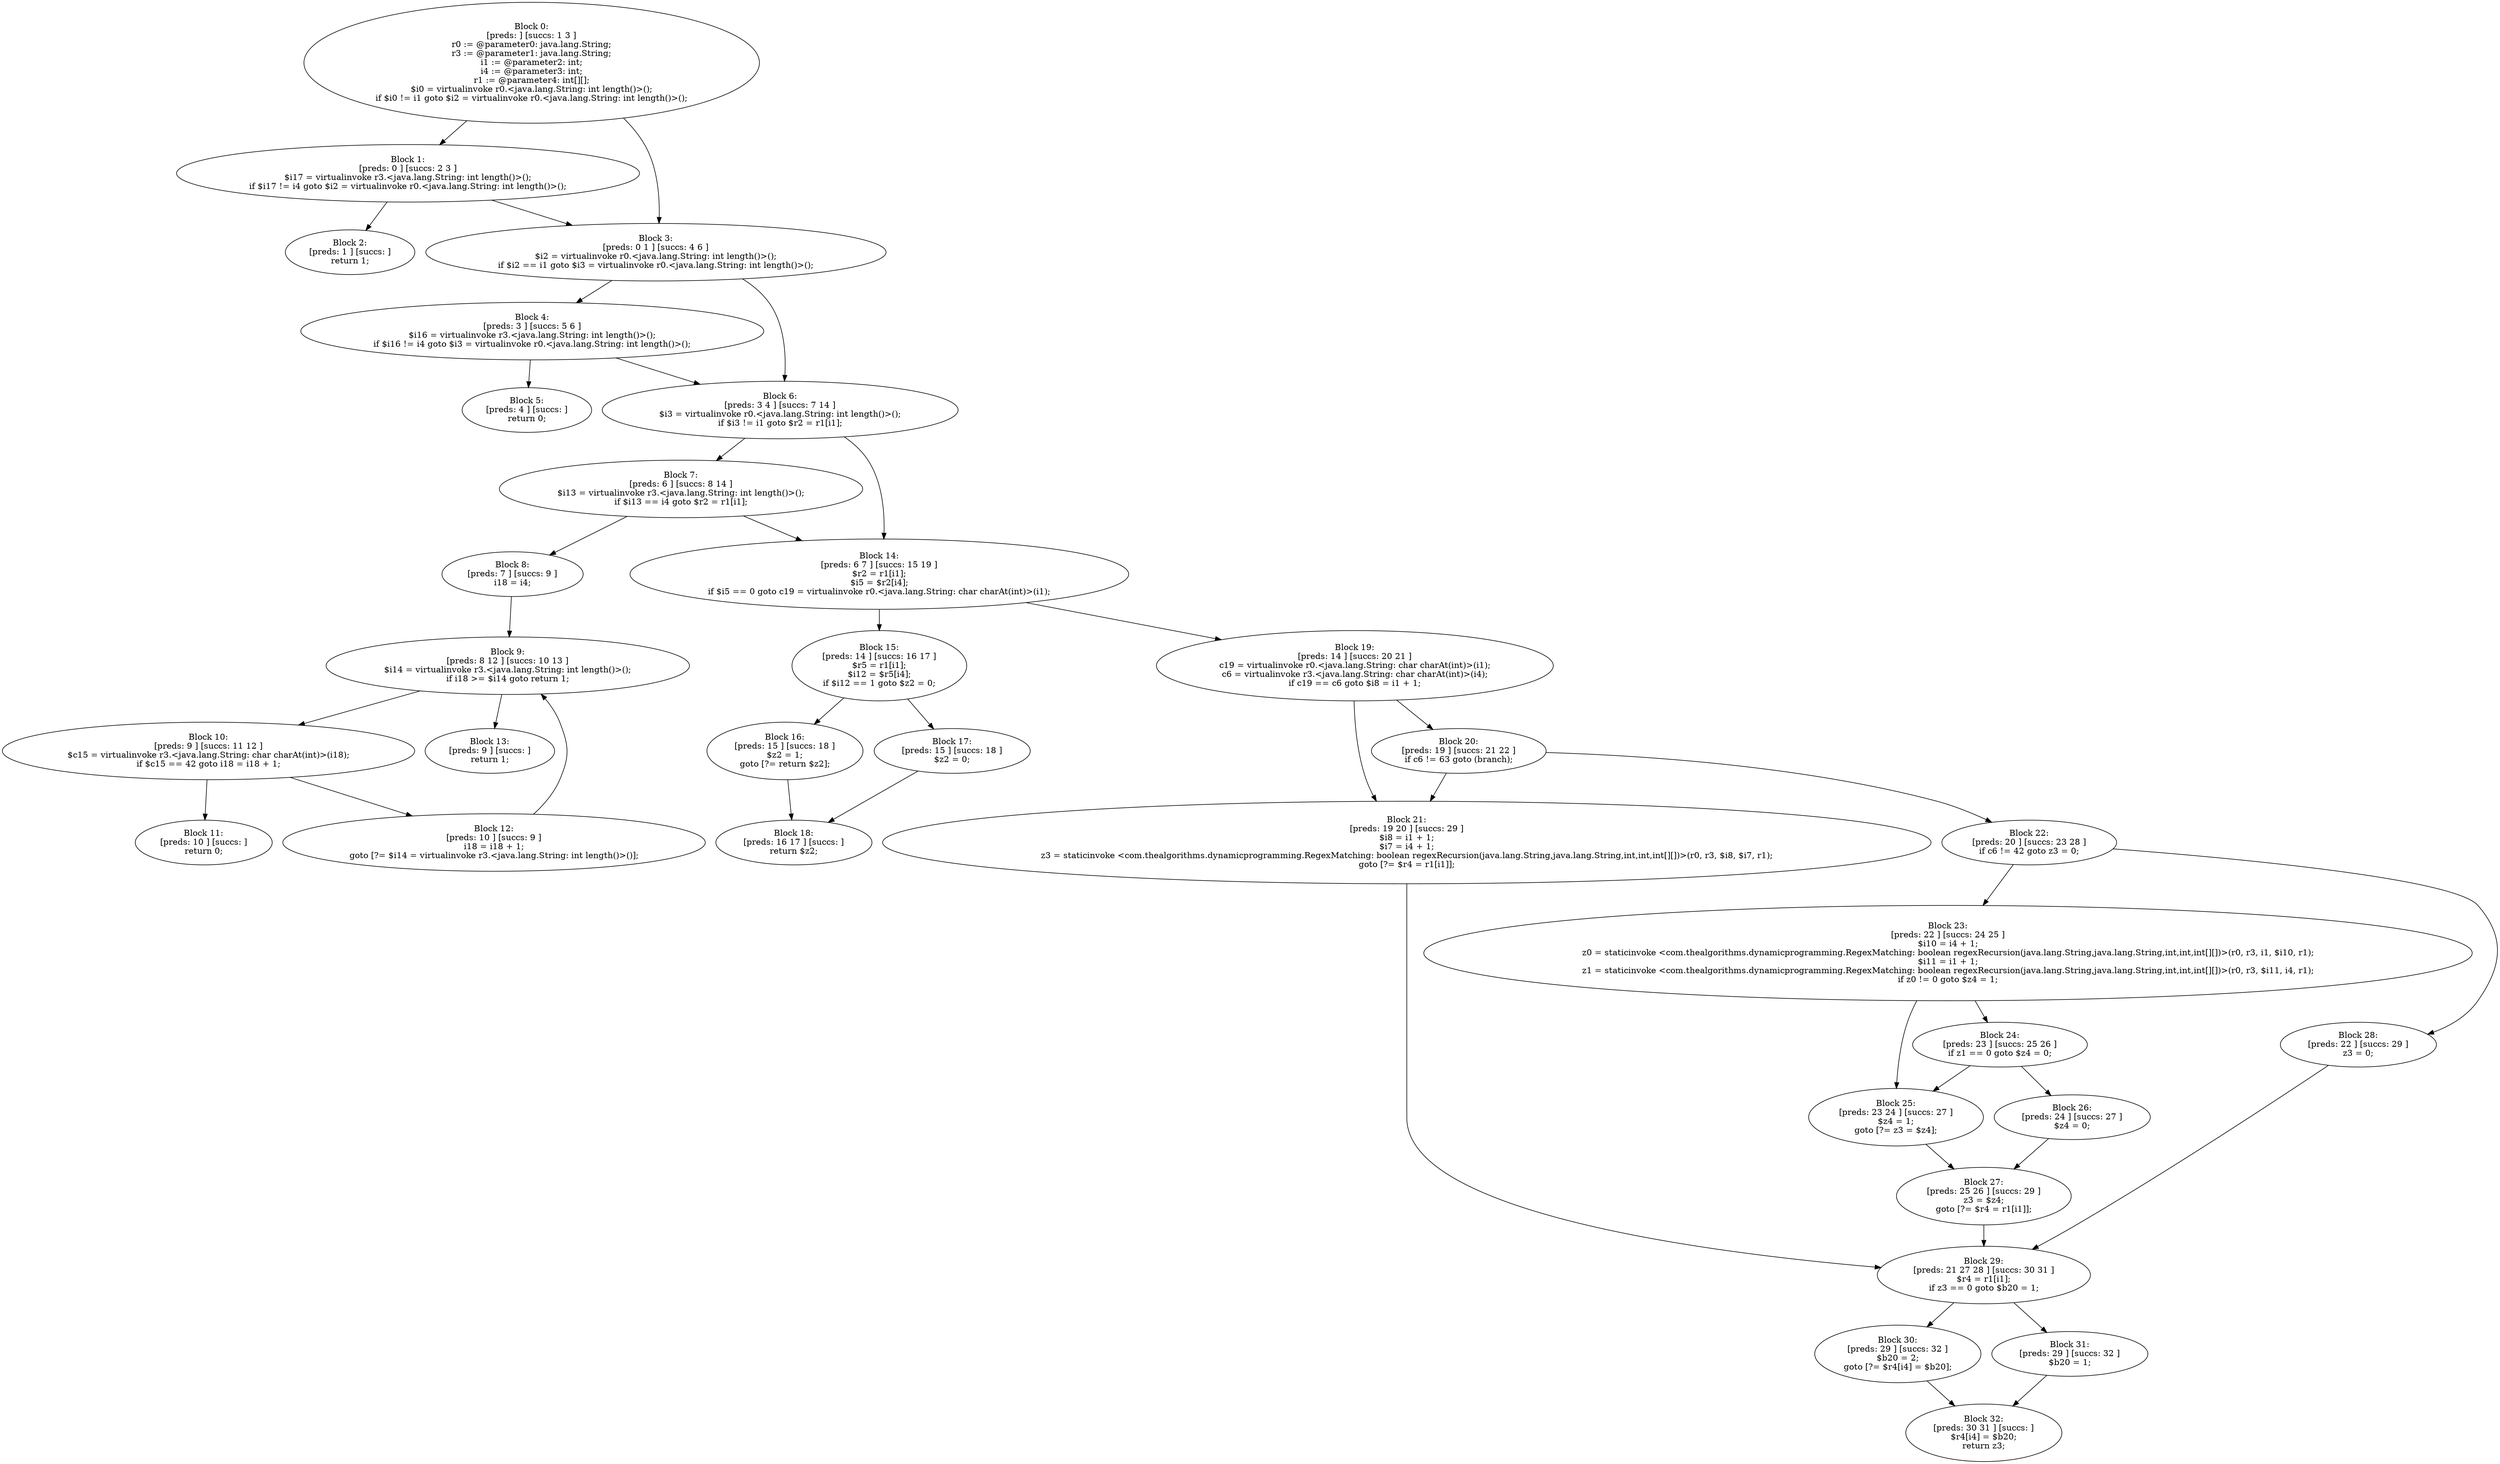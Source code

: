 digraph "unitGraph" {
    "Block 0:
[preds: ] [succs: 1 3 ]
r0 := @parameter0: java.lang.String;
r3 := @parameter1: java.lang.String;
i1 := @parameter2: int;
i4 := @parameter3: int;
r1 := @parameter4: int[][];
$i0 = virtualinvoke r0.<java.lang.String: int length()>();
if $i0 != i1 goto $i2 = virtualinvoke r0.<java.lang.String: int length()>();
"
    "Block 1:
[preds: 0 ] [succs: 2 3 ]
$i17 = virtualinvoke r3.<java.lang.String: int length()>();
if $i17 != i4 goto $i2 = virtualinvoke r0.<java.lang.String: int length()>();
"
    "Block 2:
[preds: 1 ] [succs: ]
return 1;
"
    "Block 3:
[preds: 0 1 ] [succs: 4 6 ]
$i2 = virtualinvoke r0.<java.lang.String: int length()>();
if $i2 == i1 goto $i3 = virtualinvoke r0.<java.lang.String: int length()>();
"
    "Block 4:
[preds: 3 ] [succs: 5 6 ]
$i16 = virtualinvoke r3.<java.lang.String: int length()>();
if $i16 != i4 goto $i3 = virtualinvoke r0.<java.lang.String: int length()>();
"
    "Block 5:
[preds: 4 ] [succs: ]
return 0;
"
    "Block 6:
[preds: 3 4 ] [succs: 7 14 ]
$i3 = virtualinvoke r0.<java.lang.String: int length()>();
if $i3 != i1 goto $r2 = r1[i1];
"
    "Block 7:
[preds: 6 ] [succs: 8 14 ]
$i13 = virtualinvoke r3.<java.lang.String: int length()>();
if $i13 == i4 goto $r2 = r1[i1];
"
    "Block 8:
[preds: 7 ] [succs: 9 ]
i18 = i4;
"
    "Block 9:
[preds: 8 12 ] [succs: 10 13 ]
$i14 = virtualinvoke r3.<java.lang.String: int length()>();
if i18 >= $i14 goto return 1;
"
    "Block 10:
[preds: 9 ] [succs: 11 12 ]
$c15 = virtualinvoke r3.<java.lang.String: char charAt(int)>(i18);
if $c15 == 42 goto i18 = i18 + 1;
"
    "Block 11:
[preds: 10 ] [succs: ]
return 0;
"
    "Block 12:
[preds: 10 ] [succs: 9 ]
i18 = i18 + 1;
goto [?= $i14 = virtualinvoke r3.<java.lang.String: int length()>()];
"
    "Block 13:
[preds: 9 ] [succs: ]
return 1;
"
    "Block 14:
[preds: 6 7 ] [succs: 15 19 ]
$r2 = r1[i1];
$i5 = $r2[i4];
if $i5 == 0 goto c19 = virtualinvoke r0.<java.lang.String: char charAt(int)>(i1);
"
    "Block 15:
[preds: 14 ] [succs: 16 17 ]
$r5 = r1[i1];
$i12 = $r5[i4];
if $i12 == 1 goto $z2 = 0;
"
    "Block 16:
[preds: 15 ] [succs: 18 ]
$z2 = 1;
goto [?= return $z2];
"
    "Block 17:
[preds: 15 ] [succs: 18 ]
$z2 = 0;
"
    "Block 18:
[preds: 16 17 ] [succs: ]
return $z2;
"
    "Block 19:
[preds: 14 ] [succs: 20 21 ]
c19 = virtualinvoke r0.<java.lang.String: char charAt(int)>(i1);
c6 = virtualinvoke r3.<java.lang.String: char charAt(int)>(i4);
if c19 == c6 goto $i8 = i1 + 1;
"
    "Block 20:
[preds: 19 ] [succs: 21 22 ]
if c6 != 63 goto (branch);
"
    "Block 21:
[preds: 19 20 ] [succs: 29 ]
$i8 = i1 + 1;
$i7 = i4 + 1;
z3 = staticinvoke <com.thealgorithms.dynamicprogramming.RegexMatching: boolean regexRecursion(java.lang.String,java.lang.String,int,int,int[][])>(r0, r3, $i8, $i7, r1);
goto [?= $r4 = r1[i1]];
"
    "Block 22:
[preds: 20 ] [succs: 23 28 ]
if c6 != 42 goto z3 = 0;
"
    "Block 23:
[preds: 22 ] [succs: 24 25 ]
$i10 = i4 + 1;
z0 = staticinvoke <com.thealgorithms.dynamicprogramming.RegexMatching: boolean regexRecursion(java.lang.String,java.lang.String,int,int,int[][])>(r0, r3, i1, $i10, r1);
$i11 = i1 + 1;
z1 = staticinvoke <com.thealgorithms.dynamicprogramming.RegexMatching: boolean regexRecursion(java.lang.String,java.lang.String,int,int,int[][])>(r0, r3, $i11, i4, r1);
if z0 != 0 goto $z4 = 1;
"
    "Block 24:
[preds: 23 ] [succs: 25 26 ]
if z1 == 0 goto $z4 = 0;
"
    "Block 25:
[preds: 23 24 ] [succs: 27 ]
$z4 = 1;
goto [?= z3 = $z4];
"
    "Block 26:
[preds: 24 ] [succs: 27 ]
$z4 = 0;
"
    "Block 27:
[preds: 25 26 ] [succs: 29 ]
z3 = $z4;
goto [?= $r4 = r1[i1]];
"
    "Block 28:
[preds: 22 ] [succs: 29 ]
z3 = 0;
"
    "Block 29:
[preds: 21 27 28 ] [succs: 30 31 ]
$r4 = r1[i1];
if z3 == 0 goto $b20 = 1;
"
    "Block 30:
[preds: 29 ] [succs: 32 ]
$b20 = 2;
goto [?= $r4[i4] = $b20];
"
    "Block 31:
[preds: 29 ] [succs: 32 ]
$b20 = 1;
"
    "Block 32:
[preds: 30 31 ] [succs: ]
$r4[i4] = $b20;
return z3;
"
    "Block 0:
[preds: ] [succs: 1 3 ]
r0 := @parameter0: java.lang.String;
r3 := @parameter1: java.lang.String;
i1 := @parameter2: int;
i4 := @parameter3: int;
r1 := @parameter4: int[][];
$i0 = virtualinvoke r0.<java.lang.String: int length()>();
if $i0 != i1 goto $i2 = virtualinvoke r0.<java.lang.String: int length()>();
"->"Block 1:
[preds: 0 ] [succs: 2 3 ]
$i17 = virtualinvoke r3.<java.lang.String: int length()>();
if $i17 != i4 goto $i2 = virtualinvoke r0.<java.lang.String: int length()>();
";
    "Block 0:
[preds: ] [succs: 1 3 ]
r0 := @parameter0: java.lang.String;
r3 := @parameter1: java.lang.String;
i1 := @parameter2: int;
i4 := @parameter3: int;
r1 := @parameter4: int[][];
$i0 = virtualinvoke r0.<java.lang.String: int length()>();
if $i0 != i1 goto $i2 = virtualinvoke r0.<java.lang.String: int length()>();
"->"Block 3:
[preds: 0 1 ] [succs: 4 6 ]
$i2 = virtualinvoke r0.<java.lang.String: int length()>();
if $i2 == i1 goto $i3 = virtualinvoke r0.<java.lang.String: int length()>();
";
    "Block 1:
[preds: 0 ] [succs: 2 3 ]
$i17 = virtualinvoke r3.<java.lang.String: int length()>();
if $i17 != i4 goto $i2 = virtualinvoke r0.<java.lang.String: int length()>();
"->"Block 2:
[preds: 1 ] [succs: ]
return 1;
";
    "Block 1:
[preds: 0 ] [succs: 2 3 ]
$i17 = virtualinvoke r3.<java.lang.String: int length()>();
if $i17 != i4 goto $i2 = virtualinvoke r0.<java.lang.String: int length()>();
"->"Block 3:
[preds: 0 1 ] [succs: 4 6 ]
$i2 = virtualinvoke r0.<java.lang.String: int length()>();
if $i2 == i1 goto $i3 = virtualinvoke r0.<java.lang.String: int length()>();
";
    "Block 3:
[preds: 0 1 ] [succs: 4 6 ]
$i2 = virtualinvoke r0.<java.lang.String: int length()>();
if $i2 == i1 goto $i3 = virtualinvoke r0.<java.lang.String: int length()>();
"->"Block 4:
[preds: 3 ] [succs: 5 6 ]
$i16 = virtualinvoke r3.<java.lang.String: int length()>();
if $i16 != i4 goto $i3 = virtualinvoke r0.<java.lang.String: int length()>();
";
    "Block 3:
[preds: 0 1 ] [succs: 4 6 ]
$i2 = virtualinvoke r0.<java.lang.String: int length()>();
if $i2 == i1 goto $i3 = virtualinvoke r0.<java.lang.String: int length()>();
"->"Block 6:
[preds: 3 4 ] [succs: 7 14 ]
$i3 = virtualinvoke r0.<java.lang.String: int length()>();
if $i3 != i1 goto $r2 = r1[i1];
";
    "Block 4:
[preds: 3 ] [succs: 5 6 ]
$i16 = virtualinvoke r3.<java.lang.String: int length()>();
if $i16 != i4 goto $i3 = virtualinvoke r0.<java.lang.String: int length()>();
"->"Block 5:
[preds: 4 ] [succs: ]
return 0;
";
    "Block 4:
[preds: 3 ] [succs: 5 6 ]
$i16 = virtualinvoke r3.<java.lang.String: int length()>();
if $i16 != i4 goto $i3 = virtualinvoke r0.<java.lang.String: int length()>();
"->"Block 6:
[preds: 3 4 ] [succs: 7 14 ]
$i3 = virtualinvoke r0.<java.lang.String: int length()>();
if $i3 != i1 goto $r2 = r1[i1];
";
    "Block 6:
[preds: 3 4 ] [succs: 7 14 ]
$i3 = virtualinvoke r0.<java.lang.String: int length()>();
if $i3 != i1 goto $r2 = r1[i1];
"->"Block 7:
[preds: 6 ] [succs: 8 14 ]
$i13 = virtualinvoke r3.<java.lang.String: int length()>();
if $i13 == i4 goto $r2 = r1[i1];
";
    "Block 6:
[preds: 3 4 ] [succs: 7 14 ]
$i3 = virtualinvoke r0.<java.lang.String: int length()>();
if $i3 != i1 goto $r2 = r1[i1];
"->"Block 14:
[preds: 6 7 ] [succs: 15 19 ]
$r2 = r1[i1];
$i5 = $r2[i4];
if $i5 == 0 goto c19 = virtualinvoke r0.<java.lang.String: char charAt(int)>(i1);
";
    "Block 7:
[preds: 6 ] [succs: 8 14 ]
$i13 = virtualinvoke r3.<java.lang.String: int length()>();
if $i13 == i4 goto $r2 = r1[i1];
"->"Block 8:
[preds: 7 ] [succs: 9 ]
i18 = i4;
";
    "Block 7:
[preds: 6 ] [succs: 8 14 ]
$i13 = virtualinvoke r3.<java.lang.String: int length()>();
if $i13 == i4 goto $r2 = r1[i1];
"->"Block 14:
[preds: 6 7 ] [succs: 15 19 ]
$r2 = r1[i1];
$i5 = $r2[i4];
if $i5 == 0 goto c19 = virtualinvoke r0.<java.lang.String: char charAt(int)>(i1);
";
    "Block 8:
[preds: 7 ] [succs: 9 ]
i18 = i4;
"->"Block 9:
[preds: 8 12 ] [succs: 10 13 ]
$i14 = virtualinvoke r3.<java.lang.String: int length()>();
if i18 >= $i14 goto return 1;
";
    "Block 9:
[preds: 8 12 ] [succs: 10 13 ]
$i14 = virtualinvoke r3.<java.lang.String: int length()>();
if i18 >= $i14 goto return 1;
"->"Block 10:
[preds: 9 ] [succs: 11 12 ]
$c15 = virtualinvoke r3.<java.lang.String: char charAt(int)>(i18);
if $c15 == 42 goto i18 = i18 + 1;
";
    "Block 9:
[preds: 8 12 ] [succs: 10 13 ]
$i14 = virtualinvoke r3.<java.lang.String: int length()>();
if i18 >= $i14 goto return 1;
"->"Block 13:
[preds: 9 ] [succs: ]
return 1;
";
    "Block 10:
[preds: 9 ] [succs: 11 12 ]
$c15 = virtualinvoke r3.<java.lang.String: char charAt(int)>(i18);
if $c15 == 42 goto i18 = i18 + 1;
"->"Block 11:
[preds: 10 ] [succs: ]
return 0;
";
    "Block 10:
[preds: 9 ] [succs: 11 12 ]
$c15 = virtualinvoke r3.<java.lang.String: char charAt(int)>(i18);
if $c15 == 42 goto i18 = i18 + 1;
"->"Block 12:
[preds: 10 ] [succs: 9 ]
i18 = i18 + 1;
goto [?= $i14 = virtualinvoke r3.<java.lang.String: int length()>()];
";
    "Block 12:
[preds: 10 ] [succs: 9 ]
i18 = i18 + 1;
goto [?= $i14 = virtualinvoke r3.<java.lang.String: int length()>()];
"->"Block 9:
[preds: 8 12 ] [succs: 10 13 ]
$i14 = virtualinvoke r3.<java.lang.String: int length()>();
if i18 >= $i14 goto return 1;
";
    "Block 14:
[preds: 6 7 ] [succs: 15 19 ]
$r2 = r1[i1];
$i5 = $r2[i4];
if $i5 == 0 goto c19 = virtualinvoke r0.<java.lang.String: char charAt(int)>(i1);
"->"Block 15:
[preds: 14 ] [succs: 16 17 ]
$r5 = r1[i1];
$i12 = $r5[i4];
if $i12 == 1 goto $z2 = 0;
";
    "Block 14:
[preds: 6 7 ] [succs: 15 19 ]
$r2 = r1[i1];
$i5 = $r2[i4];
if $i5 == 0 goto c19 = virtualinvoke r0.<java.lang.String: char charAt(int)>(i1);
"->"Block 19:
[preds: 14 ] [succs: 20 21 ]
c19 = virtualinvoke r0.<java.lang.String: char charAt(int)>(i1);
c6 = virtualinvoke r3.<java.lang.String: char charAt(int)>(i4);
if c19 == c6 goto $i8 = i1 + 1;
";
    "Block 15:
[preds: 14 ] [succs: 16 17 ]
$r5 = r1[i1];
$i12 = $r5[i4];
if $i12 == 1 goto $z2 = 0;
"->"Block 16:
[preds: 15 ] [succs: 18 ]
$z2 = 1;
goto [?= return $z2];
";
    "Block 15:
[preds: 14 ] [succs: 16 17 ]
$r5 = r1[i1];
$i12 = $r5[i4];
if $i12 == 1 goto $z2 = 0;
"->"Block 17:
[preds: 15 ] [succs: 18 ]
$z2 = 0;
";
    "Block 16:
[preds: 15 ] [succs: 18 ]
$z2 = 1;
goto [?= return $z2];
"->"Block 18:
[preds: 16 17 ] [succs: ]
return $z2;
";
    "Block 17:
[preds: 15 ] [succs: 18 ]
$z2 = 0;
"->"Block 18:
[preds: 16 17 ] [succs: ]
return $z2;
";
    "Block 19:
[preds: 14 ] [succs: 20 21 ]
c19 = virtualinvoke r0.<java.lang.String: char charAt(int)>(i1);
c6 = virtualinvoke r3.<java.lang.String: char charAt(int)>(i4);
if c19 == c6 goto $i8 = i1 + 1;
"->"Block 20:
[preds: 19 ] [succs: 21 22 ]
if c6 != 63 goto (branch);
";
    "Block 19:
[preds: 14 ] [succs: 20 21 ]
c19 = virtualinvoke r0.<java.lang.String: char charAt(int)>(i1);
c6 = virtualinvoke r3.<java.lang.String: char charAt(int)>(i4);
if c19 == c6 goto $i8 = i1 + 1;
"->"Block 21:
[preds: 19 20 ] [succs: 29 ]
$i8 = i1 + 1;
$i7 = i4 + 1;
z3 = staticinvoke <com.thealgorithms.dynamicprogramming.RegexMatching: boolean regexRecursion(java.lang.String,java.lang.String,int,int,int[][])>(r0, r3, $i8, $i7, r1);
goto [?= $r4 = r1[i1]];
";
    "Block 20:
[preds: 19 ] [succs: 21 22 ]
if c6 != 63 goto (branch);
"->"Block 21:
[preds: 19 20 ] [succs: 29 ]
$i8 = i1 + 1;
$i7 = i4 + 1;
z3 = staticinvoke <com.thealgorithms.dynamicprogramming.RegexMatching: boolean regexRecursion(java.lang.String,java.lang.String,int,int,int[][])>(r0, r3, $i8, $i7, r1);
goto [?= $r4 = r1[i1]];
";
    "Block 20:
[preds: 19 ] [succs: 21 22 ]
if c6 != 63 goto (branch);
"->"Block 22:
[preds: 20 ] [succs: 23 28 ]
if c6 != 42 goto z3 = 0;
";
    "Block 21:
[preds: 19 20 ] [succs: 29 ]
$i8 = i1 + 1;
$i7 = i4 + 1;
z3 = staticinvoke <com.thealgorithms.dynamicprogramming.RegexMatching: boolean regexRecursion(java.lang.String,java.lang.String,int,int,int[][])>(r0, r3, $i8, $i7, r1);
goto [?= $r4 = r1[i1]];
"->"Block 29:
[preds: 21 27 28 ] [succs: 30 31 ]
$r4 = r1[i1];
if z3 == 0 goto $b20 = 1;
";
    "Block 22:
[preds: 20 ] [succs: 23 28 ]
if c6 != 42 goto z3 = 0;
"->"Block 23:
[preds: 22 ] [succs: 24 25 ]
$i10 = i4 + 1;
z0 = staticinvoke <com.thealgorithms.dynamicprogramming.RegexMatching: boolean regexRecursion(java.lang.String,java.lang.String,int,int,int[][])>(r0, r3, i1, $i10, r1);
$i11 = i1 + 1;
z1 = staticinvoke <com.thealgorithms.dynamicprogramming.RegexMatching: boolean regexRecursion(java.lang.String,java.lang.String,int,int,int[][])>(r0, r3, $i11, i4, r1);
if z0 != 0 goto $z4 = 1;
";
    "Block 22:
[preds: 20 ] [succs: 23 28 ]
if c6 != 42 goto z3 = 0;
"->"Block 28:
[preds: 22 ] [succs: 29 ]
z3 = 0;
";
    "Block 23:
[preds: 22 ] [succs: 24 25 ]
$i10 = i4 + 1;
z0 = staticinvoke <com.thealgorithms.dynamicprogramming.RegexMatching: boolean regexRecursion(java.lang.String,java.lang.String,int,int,int[][])>(r0, r3, i1, $i10, r1);
$i11 = i1 + 1;
z1 = staticinvoke <com.thealgorithms.dynamicprogramming.RegexMatching: boolean regexRecursion(java.lang.String,java.lang.String,int,int,int[][])>(r0, r3, $i11, i4, r1);
if z0 != 0 goto $z4 = 1;
"->"Block 24:
[preds: 23 ] [succs: 25 26 ]
if z1 == 0 goto $z4 = 0;
";
    "Block 23:
[preds: 22 ] [succs: 24 25 ]
$i10 = i4 + 1;
z0 = staticinvoke <com.thealgorithms.dynamicprogramming.RegexMatching: boolean regexRecursion(java.lang.String,java.lang.String,int,int,int[][])>(r0, r3, i1, $i10, r1);
$i11 = i1 + 1;
z1 = staticinvoke <com.thealgorithms.dynamicprogramming.RegexMatching: boolean regexRecursion(java.lang.String,java.lang.String,int,int,int[][])>(r0, r3, $i11, i4, r1);
if z0 != 0 goto $z4 = 1;
"->"Block 25:
[preds: 23 24 ] [succs: 27 ]
$z4 = 1;
goto [?= z3 = $z4];
";
    "Block 24:
[preds: 23 ] [succs: 25 26 ]
if z1 == 0 goto $z4 = 0;
"->"Block 25:
[preds: 23 24 ] [succs: 27 ]
$z4 = 1;
goto [?= z3 = $z4];
";
    "Block 24:
[preds: 23 ] [succs: 25 26 ]
if z1 == 0 goto $z4 = 0;
"->"Block 26:
[preds: 24 ] [succs: 27 ]
$z4 = 0;
";
    "Block 25:
[preds: 23 24 ] [succs: 27 ]
$z4 = 1;
goto [?= z3 = $z4];
"->"Block 27:
[preds: 25 26 ] [succs: 29 ]
z3 = $z4;
goto [?= $r4 = r1[i1]];
";
    "Block 26:
[preds: 24 ] [succs: 27 ]
$z4 = 0;
"->"Block 27:
[preds: 25 26 ] [succs: 29 ]
z3 = $z4;
goto [?= $r4 = r1[i1]];
";
    "Block 27:
[preds: 25 26 ] [succs: 29 ]
z3 = $z4;
goto [?= $r4 = r1[i1]];
"->"Block 29:
[preds: 21 27 28 ] [succs: 30 31 ]
$r4 = r1[i1];
if z3 == 0 goto $b20 = 1;
";
    "Block 28:
[preds: 22 ] [succs: 29 ]
z3 = 0;
"->"Block 29:
[preds: 21 27 28 ] [succs: 30 31 ]
$r4 = r1[i1];
if z3 == 0 goto $b20 = 1;
";
    "Block 29:
[preds: 21 27 28 ] [succs: 30 31 ]
$r4 = r1[i1];
if z3 == 0 goto $b20 = 1;
"->"Block 30:
[preds: 29 ] [succs: 32 ]
$b20 = 2;
goto [?= $r4[i4] = $b20];
";
    "Block 29:
[preds: 21 27 28 ] [succs: 30 31 ]
$r4 = r1[i1];
if z3 == 0 goto $b20 = 1;
"->"Block 31:
[preds: 29 ] [succs: 32 ]
$b20 = 1;
";
    "Block 30:
[preds: 29 ] [succs: 32 ]
$b20 = 2;
goto [?= $r4[i4] = $b20];
"->"Block 32:
[preds: 30 31 ] [succs: ]
$r4[i4] = $b20;
return z3;
";
    "Block 31:
[preds: 29 ] [succs: 32 ]
$b20 = 1;
"->"Block 32:
[preds: 30 31 ] [succs: ]
$r4[i4] = $b20;
return z3;
";
}
